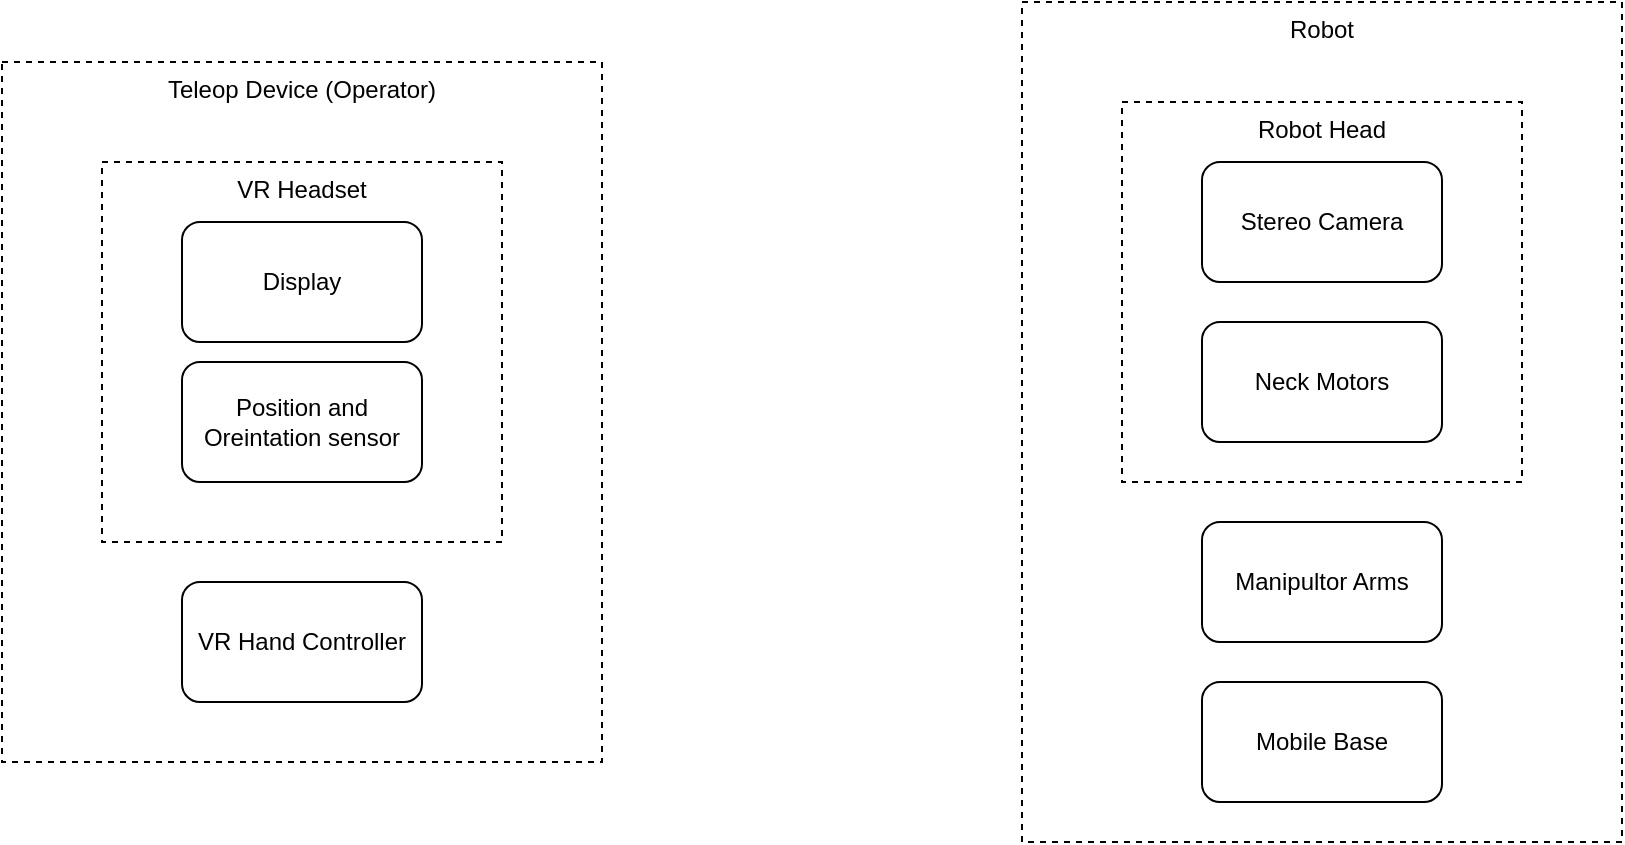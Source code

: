<mxfile version="26.0.5">
  <diagram name="Page-1" id="7gLI7upAxS11viv7-q5f">
    <mxGraphModel dx="1364" dy="793" grid="1" gridSize="10" guides="1" tooltips="1" connect="1" arrows="1" fold="1" page="1" pageScale="1" pageWidth="850" pageHeight="1100" math="0" shadow="0">
      <root>
        <mxCell id="0" />
        <mxCell id="1" parent="0" />
        <mxCell id="ViabenowtOJuw9vHgRL3-26" value="" style="group" vertex="1" connectable="0" parent="1">
          <mxGeometry x="20" y="150" width="300" height="350" as="geometry" />
        </mxCell>
        <mxCell id="ViabenowtOJuw9vHgRL3-11" value="VR Hand Controller" style="rounded=1;whiteSpace=wrap;html=1;" vertex="1" parent="ViabenowtOJuw9vHgRL3-26">
          <mxGeometry x="90" y="260" width="120" height="60" as="geometry" />
        </mxCell>
        <mxCell id="ViabenowtOJuw9vHgRL3-16" value="" style="group" vertex="1" connectable="0" parent="ViabenowtOJuw9vHgRL3-26">
          <mxGeometry x="50" y="50" width="200" height="190" as="geometry" />
        </mxCell>
        <mxCell id="ViabenowtOJuw9vHgRL3-13" value="Display" style="rounded=1;whiteSpace=wrap;html=1;" vertex="1" parent="ViabenowtOJuw9vHgRL3-16">
          <mxGeometry x="40" y="30" width="120" height="60" as="geometry" />
        </mxCell>
        <mxCell id="ViabenowtOJuw9vHgRL3-14" value="Position and Oreintation sensor" style="rounded=1;whiteSpace=wrap;html=1;" vertex="1" parent="ViabenowtOJuw9vHgRL3-16">
          <mxGeometry x="40" y="100" width="120" height="60" as="geometry" />
        </mxCell>
        <mxCell id="ViabenowtOJuw9vHgRL3-15" value="VR Headset" style="rounded=0;whiteSpace=wrap;html=1;dashed=1;fillColor=none;align=center;verticalAlign=top;" vertex="1" parent="ViabenowtOJuw9vHgRL3-16">
          <mxGeometry width="200" height="190" as="geometry" />
        </mxCell>
        <mxCell id="ViabenowtOJuw9vHgRL3-25" value="Teleop Device (Operator)" style="rounded=0;whiteSpace=wrap;html=1;dashed=1;fillColor=none;align=center;verticalAlign=top;" vertex="1" parent="ViabenowtOJuw9vHgRL3-26">
          <mxGeometry width="300" height="350" as="geometry" />
        </mxCell>
        <mxCell id="ViabenowtOJuw9vHgRL3-27" value="" style="group" vertex="1" connectable="0" parent="1">
          <mxGeometry x="530" y="120" width="300" height="420" as="geometry" />
        </mxCell>
        <mxCell id="ViabenowtOJuw9vHgRL3-21" value="Robot" style="rounded=0;whiteSpace=wrap;html=1;dashed=1;fillColor=none;align=center;verticalAlign=top;" vertex="1" parent="ViabenowtOJuw9vHgRL3-27">
          <mxGeometry width="300" height="420" as="geometry" />
        </mxCell>
        <mxCell id="ViabenowtOJuw9vHgRL3-3" value="Manipultor Arms" style="rounded=1;whiteSpace=wrap;html=1;" vertex="1" parent="ViabenowtOJuw9vHgRL3-27">
          <mxGeometry x="90" y="260" width="120" height="60" as="geometry" />
        </mxCell>
        <mxCell id="ViabenowtOJuw9vHgRL3-17" value="" style="group" vertex="1" connectable="0" parent="ViabenowtOJuw9vHgRL3-27">
          <mxGeometry x="50" y="50" width="200" height="190" as="geometry" />
        </mxCell>
        <mxCell id="ViabenowtOJuw9vHgRL3-10" value="Robot Head" style="rounded=0;whiteSpace=wrap;html=1;dashed=1;fillColor=none;verticalAlign=top;" vertex="1" parent="ViabenowtOJuw9vHgRL3-17">
          <mxGeometry width="200" height="190" as="geometry" />
        </mxCell>
        <mxCell id="ViabenowtOJuw9vHgRL3-7" value="Stereo Camera" style="rounded=1;whiteSpace=wrap;html=1;" vertex="1" parent="ViabenowtOJuw9vHgRL3-17">
          <mxGeometry x="40" y="30" width="120" height="60" as="geometry" />
        </mxCell>
        <mxCell id="ViabenowtOJuw9vHgRL3-8" value="Neck Motors" style="rounded=1;whiteSpace=wrap;html=1;" vertex="1" parent="ViabenowtOJuw9vHgRL3-17">
          <mxGeometry x="40" y="110" width="120" height="60" as="geometry" />
        </mxCell>
        <mxCell id="ViabenowtOJuw9vHgRL3-23" value="Mobile Base" style="rounded=1;whiteSpace=wrap;html=1;" vertex="1" parent="ViabenowtOJuw9vHgRL3-27">
          <mxGeometry x="90" y="340" width="120" height="60" as="geometry" />
        </mxCell>
      </root>
    </mxGraphModel>
  </diagram>
</mxfile>

